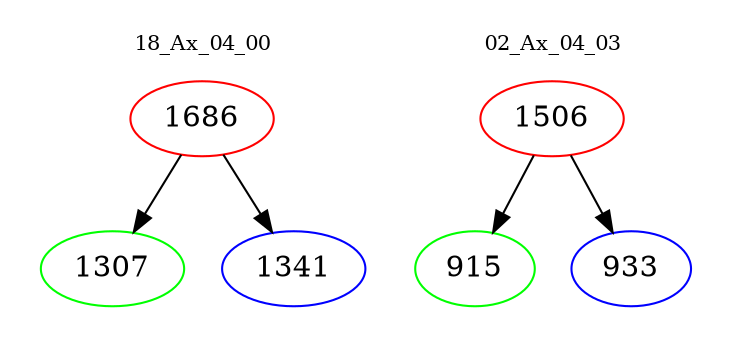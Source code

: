 digraph{
subgraph cluster_0 {
color = white
label = "18_Ax_04_00";
fontsize=10;
T0_1686 [label="1686", color="red"]
T0_1686 -> T0_1307 [color="black"]
T0_1307 [label="1307", color="green"]
T0_1686 -> T0_1341 [color="black"]
T0_1341 [label="1341", color="blue"]
}
subgraph cluster_1 {
color = white
label = "02_Ax_04_03";
fontsize=10;
T1_1506 [label="1506", color="red"]
T1_1506 -> T1_915 [color="black"]
T1_915 [label="915", color="green"]
T1_1506 -> T1_933 [color="black"]
T1_933 [label="933", color="blue"]
}
}
